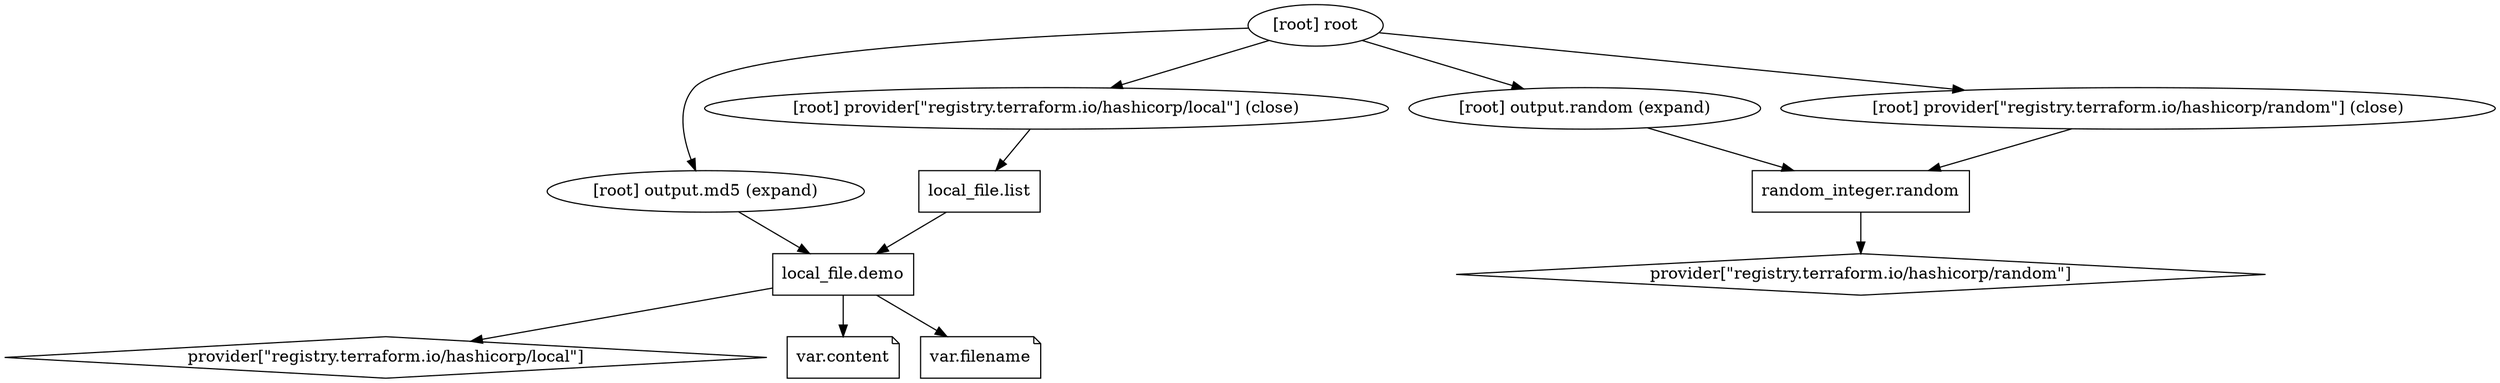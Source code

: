 digraph {
	compound = "true"
	newrank = "true"
	subgraph "root" {
		"[root] local_file.demo (expand)" [label = "local_file.demo", shape = "box"]
		"[root] local_file.list (expand)" [label = "local_file.list", shape = "box"]
		"[root] provider[\"registry.terraform.io/hashicorp/local\"]" [label = "provider[\"registry.terraform.io/hashicorp/local\"]", shape = "diamond"]
		"[root] provider[\"registry.terraform.io/hashicorp/random\"]" [label = "provider[\"registry.terraform.io/hashicorp/random\"]", shape = "diamond"]
		"[root] random_integer.random (expand)" [label = "random_integer.random", shape = "box"]
		"[root] var.content" [label = "var.content", shape = "note"]
		"[root] var.filename" [label = "var.filename", shape = "note"]
		"[root] local_file.demo (expand)" -> "[root] provider[\"registry.terraform.io/hashicorp/local\"]"
		"[root] local_file.demo (expand)" -> "[root] var.content"
		"[root] local_file.demo (expand)" -> "[root] var.filename"
		"[root] local_file.list (expand)" -> "[root] local_file.demo (expand)"
		"[root] output.md5 (expand)" -> "[root] local_file.demo (expand)"
		"[root] output.random (expand)" -> "[root] random_integer.random (expand)"
		"[root] provider[\"registry.terraform.io/hashicorp/local\"] (close)" -> "[root] local_file.list (expand)"
		"[root] provider[\"registry.terraform.io/hashicorp/random\"] (close)" -> "[root] random_integer.random (expand)"
		"[root] random_integer.random (expand)" -> "[root] provider[\"registry.terraform.io/hashicorp/random\"]"
		"[root] root" -> "[root] output.md5 (expand)"
		"[root] root" -> "[root] output.random (expand)"
		"[root] root" -> "[root] provider[\"registry.terraform.io/hashicorp/local\"] (close)"
		"[root] root" -> "[root] provider[\"registry.terraform.io/hashicorp/random\"] (close)"
	}
}

